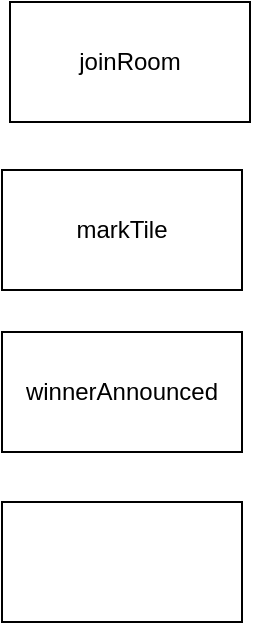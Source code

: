 <mxfile version="24.6.5" type="github">
  <diagram name="Page-1" id="_o25Y0hnvnBNlwOE-ZOq">
    <mxGraphModel dx="714" dy="1242" grid="0" gridSize="10" guides="1" tooltips="1" connect="1" arrows="1" fold="1" page="0" pageScale="1" pageWidth="827" pageHeight="1169" math="0" shadow="0">
      <root>
        <mxCell id="0" />
        <mxCell id="1" parent="0" />
        <mxCell id="my3sF_0WaMDkDjCd8A6k-1" value="joinRoom" style="rounded=0;whiteSpace=wrap;html=1;" vertex="1" parent="1">
          <mxGeometry x="154" y="-109" width="120" height="60" as="geometry" />
        </mxCell>
        <mxCell id="my3sF_0WaMDkDjCd8A6k-2" value="markTile" style="rounded=0;whiteSpace=wrap;html=1;" vertex="1" parent="1">
          <mxGeometry x="150" y="-25" width="120" height="60" as="geometry" />
        </mxCell>
        <mxCell id="my3sF_0WaMDkDjCd8A6k-3" value="" style="rounded=0;whiteSpace=wrap;html=1;" vertex="1" parent="1">
          <mxGeometry x="150" y="141" width="120" height="60" as="geometry" />
        </mxCell>
        <mxCell id="my3sF_0WaMDkDjCd8A6k-4" value="winnerAnnounced" style="rounded=0;whiteSpace=wrap;html=1;" vertex="1" parent="1">
          <mxGeometry x="150" y="56" width="120" height="60" as="geometry" />
        </mxCell>
      </root>
    </mxGraphModel>
  </diagram>
</mxfile>
